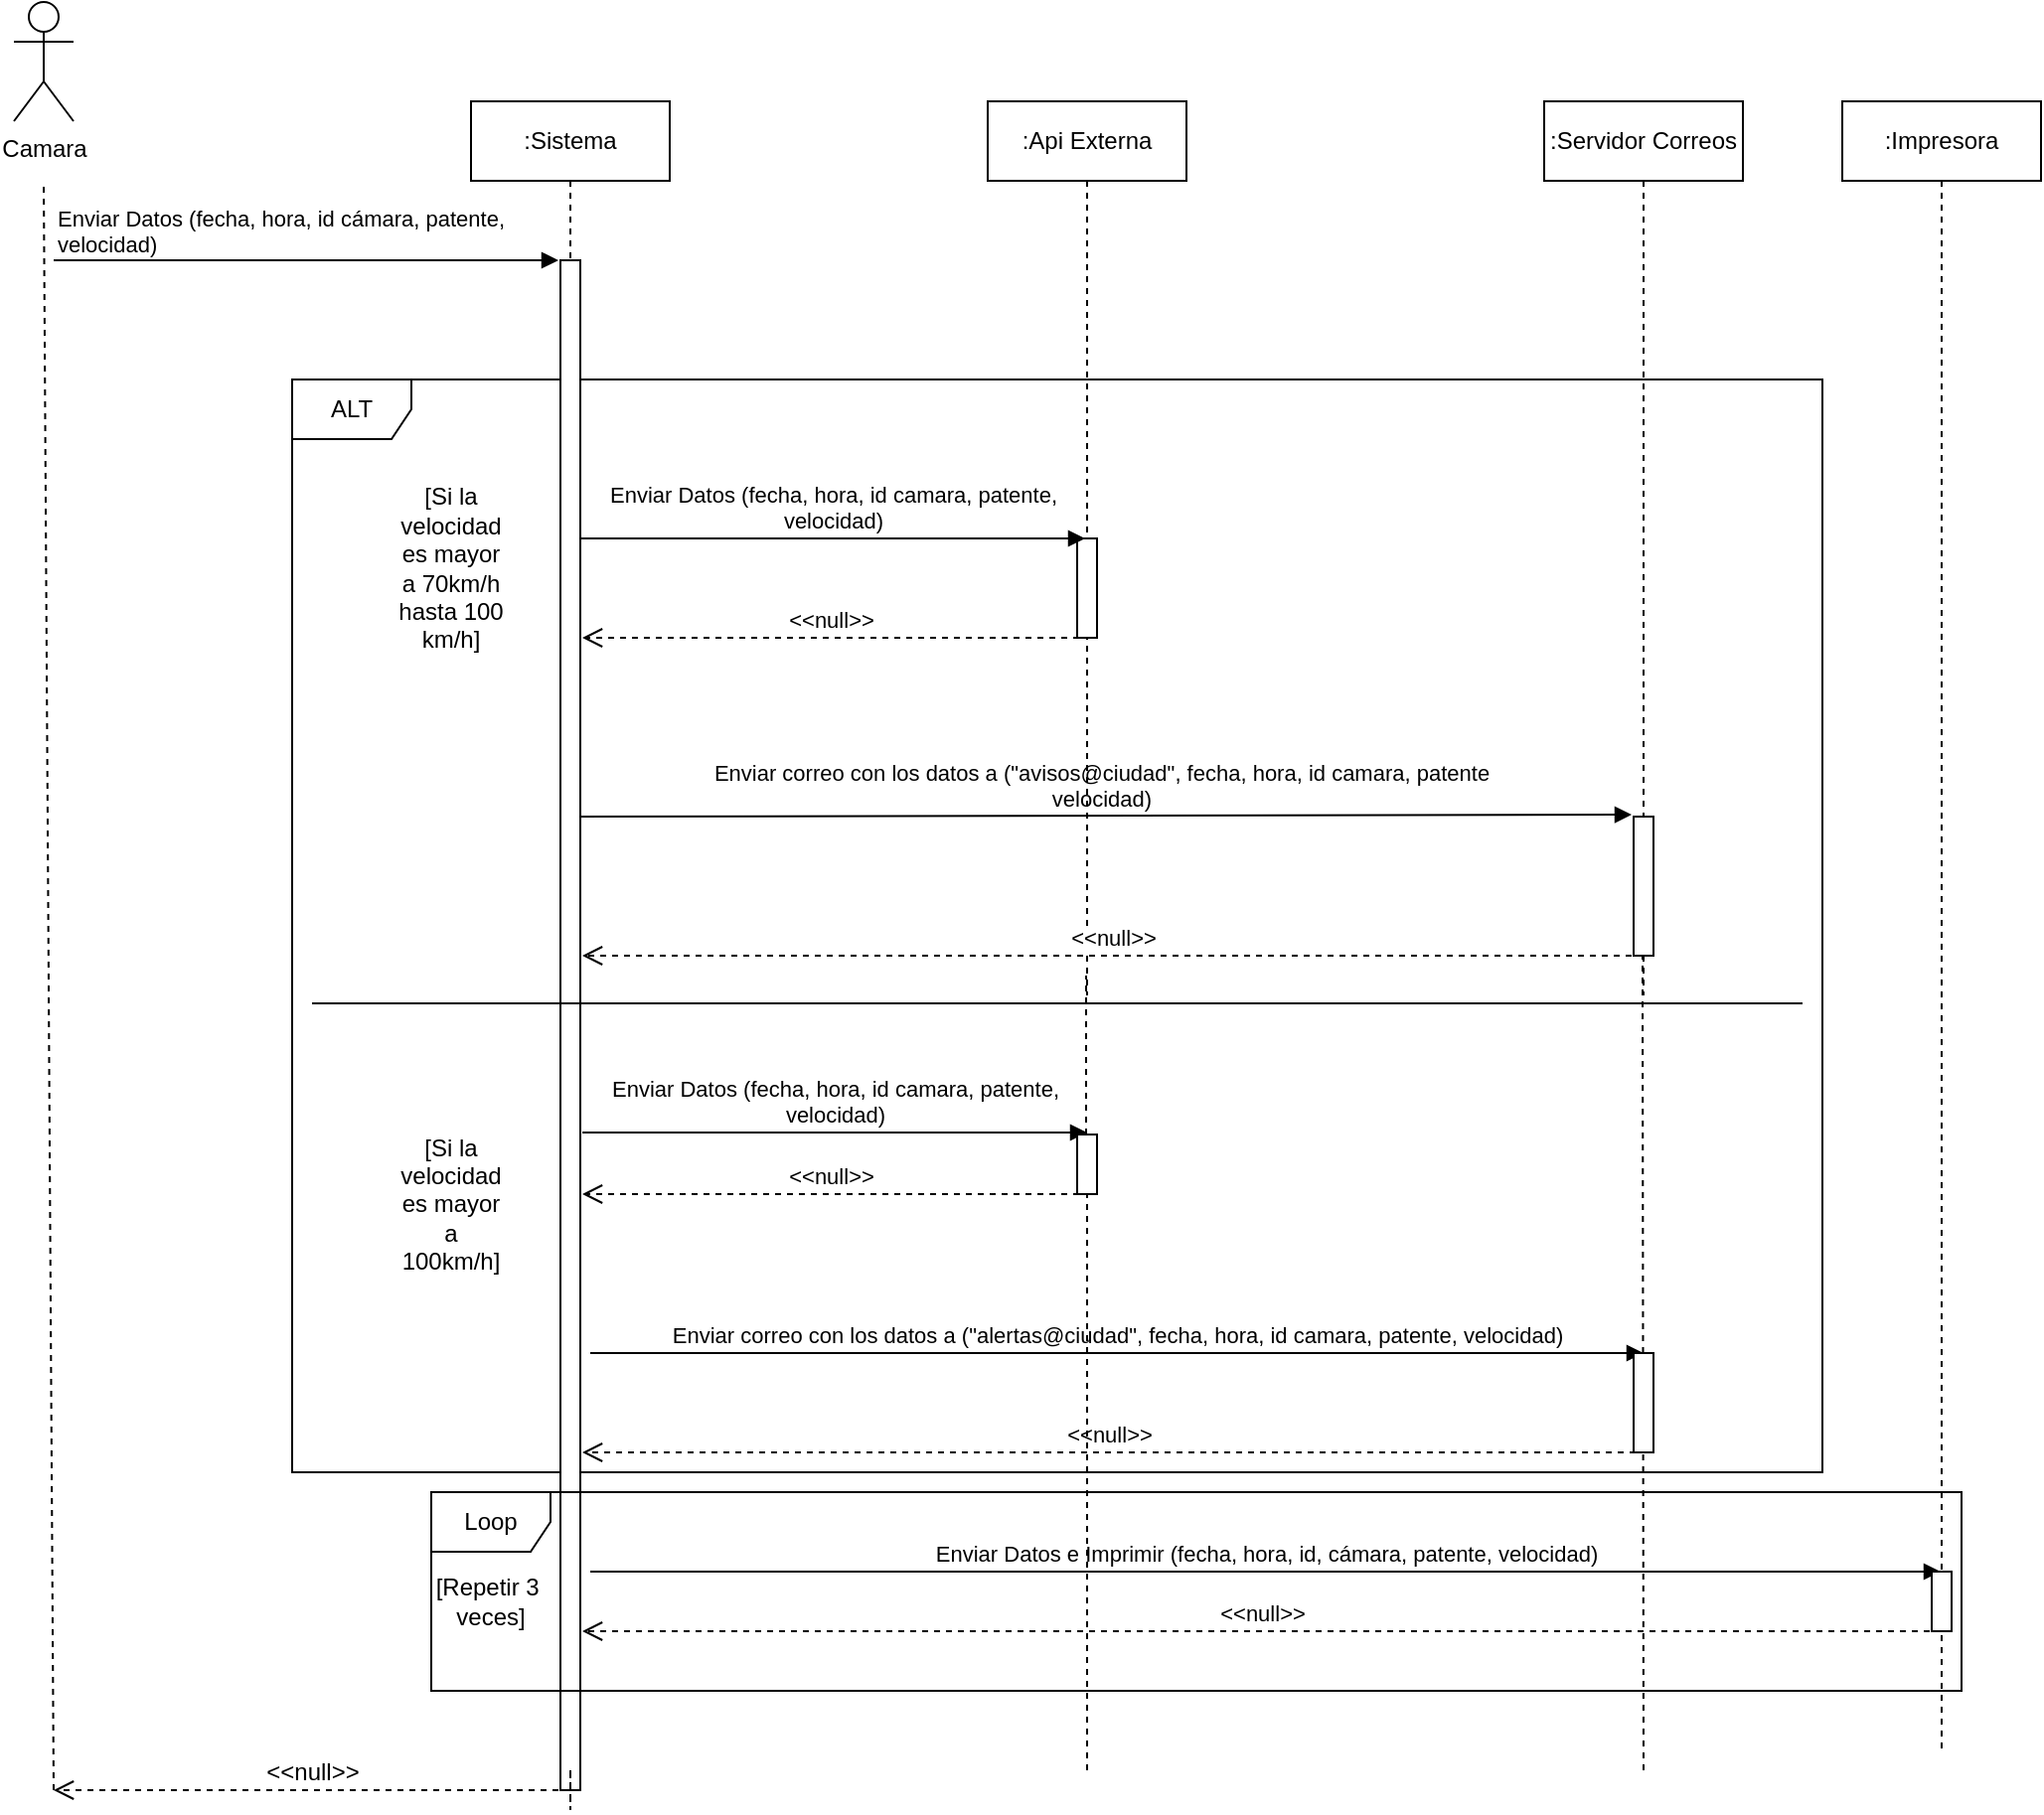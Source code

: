 <mxfile version="20.5.1" type="github">
  <diagram id="kgpKYQtTHZ0yAKxKKP6v" name="Page-1">
    <mxGraphModel dx="1157" dy="643" grid="1" gridSize="10" guides="1" tooltips="1" connect="1" arrows="1" fold="1" page="1" pageScale="1" pageWidth="850" pageHeight="1100" math="0" shadow="0">
      <root>
        <mxCell id="0" />
        <mxCell id="1" parent="0" />
        <mxCell id="IWXjz15hpdKIAv0XJfjp-61" value="ALT" style="shape=umlFrame;whiteSpace=wrap;html=1;strokeColor=default;fontFamily=Helvetica;fontSize=12;fontColor=default;fillColor=default;" parent="1" vertex="1">
          <mxGeometry x="190" y="260" width="770" height="550" as="geometry" />
        </mxCell>
        <mxCell id="IWXjz15hpdKIAv0XJfjp-43" value="Enviar correo con los datos a (&quot;alertas@ciudad&quot;, fecha, hora, id camara, patente, velocidad)" style="html=1;verticalAlign=bottom;endArrow=block;rounded=0;" parent="1" edge="1">
          <mxGeometry width="80" relative="1" as="geometry">
            <mxPoint x="340" y="750" as="sourcePoint" />
            <mxPoint x="870" y="750" as="targetPoint" />
          </mxGeometry>
        </mxCell>
        <mxCell id="IWXjz15hpdKIAv0XJfjp-1" value="Camara" style="shape=umlActor;verticalLabelPosition=bottom;verticalAlign=top;html=1;outlineConnect=0;" parent="1" vertex="1">
          <mxGeometry x="50" y="70" width="30" height="60" as="geometry" />
        </mxCell>
        <mxCell id="IWXjz15hpdKIAv0XJfjp-5" value="" style="endArrow=none;dashed=1;html=1;rounded=0;" parent="1" edge="1">
          <mxGeometry width="50" height="50" relative="1" as="geometry">
            <mxPoint x="70" y="970" as="sourcePoint" />
            <mxPoint x="65" y="160" as="targetPoint" />
          </mxGeometry>
        </mxCell>
        <mxCell id="IWXjz15hpdKIAv0XJfjp-8" value=":Sistema&lt;br&gt;" style="shape=umlLifeline;perimeter=lifelinePerimeter;whiteSpace=wrap;html=1;container=1;collapsible=0;recursiveResize=0;outlineConnect=0;" parent="1" vertex="1">
          <mxGeometry x="280" y="120" width="100" height="850" as="geometry" />
        </mxCell>
        <mxCell id="IWXjz15hpdKIAv0XJfjp-21" value="Enviar correo con los datos a (&quot;avisos@ciudad&quot;, fecha, hora, id camara, patente&lt;br&gt;velocidad)" style="html=1;verticalAlign=bottom;endArrow=block;rounded=0;entryX=-0.1;entryY=-0.014;entryDx=0;entryDy=0;entryPerimeter=0;" parent="IWXjz15hpdKIAv0XJfjp-8" target="IWXjz15hpdKIAv0XJfjp-55" edge="1">
          <mxGeometry width="80" relative="1" as="geometry">
            <mxPoint x="50" y="360" as="sourcePoint" />
            <mxPoint x="130" y="360" as="targetPoint" />
          </mxGeometry>
        </mxCell>
        <mxCell id="IWXjz15hpdKIAv0XJfjp-53" value="" style="html=1;points=[];perimeter=orthogonalPerimeter;" parent="IWXjz15hpdKIAv0XJfjp-8" vertex="1">
          <mxGeometry x="45" y="80" width="10" height="770" as="geometry" />
        </mxCell>
        <mxCell id="IWXjz15hpdKIAv0XJfjp-10" value="" style="endArrow=block;endFill=1;html=1;edgeStyle=orthogonalEdgeStyle;align=left;verticalAlign=top;rounded=0;" parent="1" edge="1">
          <mxGeometry x="-1" relative="1" as="geometry">
            <mxPoint x="70" y="200" as="sourcePoint" />
            <mxPoint x="324" y="200" as="targetPoint" />
          </mxGeometry>
        </mxCell>
        <mxCell id="IWXjz15hpdKIAv0XJfjp-11" value="Enviar Datos (fecha, hora, id cámara, patente,&lt;br&gt;velocidad)" style="edgeLabel;resizable=0;html=1;align=left;verticalAlign=bottom;" parent="IWXjz15hpdKIAv0XJfjp-10" connectable="0" vertex="1">
          <mxGeometry x="-1" relative="1" as="geometry" />
        </mxCell>
        <mxCell id="IWXjz15hpdKIAv0XJfjp-15" value=":Api Externa" style="shape=umlLifeline;perimeter=lifelinePerimeter;whiteSpace=wrap;html=1;container=1;collapsible=0;recursiveResize=0;outlineConnect=0;" parent="1" vertex="1">
          <mxGeometry x="540" y="120" width="100" height="450" as="geometry" />
        </mxCell>
        <mxCell id="IWXjz15hpdKIAv0XJfjp-19" value="&amp;lt;&amp;lt;null&amp;gt;&amp;gt;" style="html=1;verticalAlign=bottom;endArrow=open;dashed=1;endSize=8;rounded=0;" parent="IWXjz15hpdKIAv0XJfjp-15" edge="1">
          <mxGeometry relative="1" as="geometry">
            <mxPoint x="46" y="270" as="sourcePoint" />
            <mxPoint x="-204" y="270" as="targetPoint" />
          </mxGeometry>
        </mxCell>
        <mxCell id="IWXjz15hpdKIAv0XJfjp-54" value="" style="html=1;points=[];perimeter=orthogonalPerimeter;strokeColor=default;fontFamily=Helvetica;fontSize=12;fontColor=default;fillColor=default;" parent="IWXjz15hpdKIAv0XJfjp-15" vertex="1">
          <mxGeometry x="45" y="220" width="10" height="50" as="geometry" />
        </mxCell>
        <mxCell id="IWXjz15hpdKIAv0XJfjp-18" value="Enviar Datos (fecha, hora, id camara, patente, &lt;br&gt;velocidad)" style="html=1;verticalAlign=bottom;endArrow=block;rounded=0;entryX=0.5;entryY=0.1;entryDx=0;entryDy=0;entryPerimeter=0;" parent="1" edge="1">
          <mxGeometry width="80" relative="1" as="geometry">
            <mxPoint x="335" y="340" as="sourcePoint" />
            <mxPoint x="589" y="340" as="targetPoint" />
          </mxGeometry>
        </mxCell>
        <mxCell id="IWXjz15hpdKIAv0XJfjp-20" value=":Servidor Correos" style="shape=umlLifeline;perimeter=lifelinePerimeter;whiteSpace=wrap;html=1;container=1;collapsible=0;recursiveResize=0;outlineConnect=0;" parent="1" vertex="1">
          <mxGeometry x="820" y="120" width="100" height="450" as="geometry" />
        </mxCell>
        <mxCell id="IWXjz15hpdKIAv0XJfjp-22" value="&amp;lt;&amp;lt;null&amp;gt;&amp;gt;" style="html=1;verticalAlign=bottom;endArrow=open;dashed=1;endSize=8;rounded=0;" parent="IWXjz15hpdKIAv0XJfjp-20" edge="1">
          <mxGeometry relative="1" as="geometry">
            <mxPoint x="50" y="430" as="sourcePoint" />
            <mxPoint x="-484" y="430" as="targetPoint" />
          </mxGeometry>
        </mxCell>
        <mxCell id="IWXjz15hpdKIAv0XJfjp-55" value="" style="html=1;points=[];perimeter=orthogonalPerimeter;strokeColor=default;fontFamily=Helvetica;fontSize=12;fontColor=default;fillColor=default;" parent="IWXjz15hpdKIAv0XJfjp-20" vertex="1">
          <mxGeometry x="45" y="360" width="10" height="70" as="geometry" />
        </mxCell>
        <mxCell id="IWXjz15hpdKIAv0XJfjp-25" value="[Si la velocidad es mayor a 70km/h hasta 100 km/h]" style="text;html=1;strokeColor=none;fillColor=none;align=center;verticalAlign=middle;whiteSpace=wrap;rounded=0;" parent="1" vertex="1">
          <mxGeometry x="240" y="340" width="60" height="30" as="geometry" />
        </mxCell>
        <mxCell id="IWXjz15hpdKIAv0XJfjp-30" value=":Impresora" style="shape=umlLifeline;perimeter=lifelinePerimeter;whiteSpace=wrap;html=1;container=1;collapsible=0;recursiveResize=0;outlineConnect=0;" parent="1" vertex="1">
          <mxGeometry x="970" y="120" width="100" height="830" as="geometry" />
        </mxCell>
        <mxCell id="IWXjz15hpdKIAv0XJfjp-46" value="&amp;lt;&amp;lt;null&amp;gt;&amp;gt;" style="html=1;verticalAlign=bottom;endArrow=open;dashed=1;endSize=8;rounded=0;exitX=0.5;exitY=1;exitDx=0;exitDy=0;exitPerimeter=0;" parent="IWXjz15hpdKIAv0XJfjp-30" source="IWXjz15hpdKIAv0XJfjp-51" edge="1">
          <mxGeometry relative="1" as="geometry">
            <mxPoint x="36" y="770" as="sourcePoint" />
            <mxPoint x="-634" y="770" as="targetPoint" />
          </mxGeometry>
        </mxCell>
        <mxCell id="IWXjz15hpdKIAv0XJfjp-35" value="" style="endArrow=none;dashed=1;html=1;rounded=0;startArrow=none;" parent="1" source="IWXjz15hpdKIAv0XJfjp-56" edge="1">
          <mxGeometry width="50" height="50" relative="1" as="geometry">
            <mxPoint x="589.5" y="920" as="sourcePoint" />
            <mxPoint x="589.5" y="560" as="targetPoint" />
          </mxGeometry>
        </mxCell>
        <mxCell id="IWXjz15hpdKIAv0XJfjp-36" value="" style="endArrow=none;dashed=1;html=1;rounded=0;" parent="1" edge="1">
          <mxGeometry width="50" height="50" relative="1" as="geometry">
            <mxPoint x="870" y="960" as="sourcePoint" />
            <mxPoint x="869.5" y="550" as="targetPoint" />
          </mxGeometry>
        </mxCell>
        <mxCell id="IWXjz15hpdKIAv0XJfjp-40" value="Enviar Datos (fecha, hora, id camara, patente, &lt;br&gt;velocidad)" style="html=1;verticalAlign=bottom;endArrow=block;rounded=0;" parent="1" edge="1">
          <mxGeometry width="80" relative="1" as="geometry">
            <mxPoint x="336" y="639" as="sourcePoint" />
            <mxPoint x="590" y="639" as="targetPoint" />
          </mxGeometry>
        </mxCell>
        <mxCell id="IWXjz15hpdKIAv0XJfjp-41" value="&amp;lt;&amp;lt;null&amp;gt;&amp;gt;" style="html=1;verticalAlign=bottom;endArrow=open;dashed=1;endSize=8;rounded=0;" parent="1" edge="1">
          <mxGeometry relative="1" as="geometry">
            <mxPoint x="586" y="670" as="sourcePoint" />
            <mxPoint x="336" y="670" as="targetPoint" />
          </mxGeometry>
        </mxCell>
        <mxCell id="IWXjz15hpdKIAv0XJfjp-44" value="&amp;lt;&amp;lt;null&amp;gt;&amp;gt;" style="html=1;verticalAlign=bottom;endArrow=open;dashed=1;endSize=8;rounded=0;" parent="1" edge="1">
          <mxGeometry relative="1" as="geometry">
            <mxPoint x="866" y="800" as="sourcePoint" />
            <mxPoint x="336" y="800" as="targetPoint" />
          </mxGeometry>
        </mxCell>
        <mxCell id="IWXjz15hpdKIAv0XJfjp-45" value="Enviar Datos e Imprimir (fecha, hora, id, cámara, patente, velocidad)" style="html=1;verticalAlign=bottom;endArrow=block;rounded=0;" parent="1" target="IWXjz15hpdKIAv0XJfjp-30" edge="1">
          <mxGeometry width="80" relative="1" as="geometry">
            <mxPoint x="340" y="860" as="sourcePoint" />
            <mxPoint x="410" y="860" as="targetPoint" />
          </mxGeometry>
        </mxCell>
        <mxCell id="IWXjz15hpdKIAv0XJfjp-49" value="[Si la velocidad es mayor a 100km/h]" style="text;html=1;strokeColor=none;fillColor=none;align=center;verticalAlign=middle;whiteSpace=wrap;rounded=0;" parent="1" vertex="1">
          <mxGeometry x="240" y="660" width="60" height="30" as="geometry" />
        </mxCell>
        <mxCell id="IWXjz15hpdKIAv0XJfjp-50" value="" style="html=1;points=[];perimeter=orthogonalPerimeter;" parent="1" vertex="1">
          <mxGeometry x="865" y="750" width="10" height="50" as="geometry" />
        </mxCell>
        <mxCell id="IWXjz15hpdKIAv0XJfjp-51" value="" style="html=1;points=[];perimeter=orthogonalPerimeter;" parent="1" vertex="1">
          <mxGeometry x="1015" y="860" width="10" height="30" as="geometry" />
        </mxCell>
        <mxCell id="IWXjz15hpdKIAv0XJfjp-56" value="" style="html=1;points=[];perimeter=orthogonalPerimeter;strokeColor=default;fontFamily=Helvetica;fontSize=12;fontColor=default;fillColor=default;" parent="1" vertex="1">
          <mxGeometry x="585" y="640" width="10" height="30" as="geometry" />
        </mxCell>
        <mxCell id="IWXjz15hpdKIAv0XJfjp-57" value="" style="endArrow=none;dashed=1;html=1;rounded=0;" parent="1" target="IWXjz15hpdKIAv0XJfjp-56" edge="1">
          <mxGeometry width="50" height="50" relative="1" as="geometry">
            <mxPoint x="590" y="960" as="sourcePoint" />
            <mxPoint x="589.5" y="560" as="targetPoint" />
          </mxGeometry>
        </mxCell>
        <mxCell id="IWXjz15hpdKIAv0XJfjp-59" value="" style="endArrow=none;dashed=1;html=1;rounded=0;fontFamily=Helvetica;fontSize=12;fontColor=default;" parent="1" edge="1">
          <mxGeometry width="50" height="50" relative="1" as="geometry">
            <mxPoint x="330" y="960" as="sourcePoint" />
            <mxPoint x="330" y="960" as="targetPoint" />
            <Array as="points">
              <mxPoint x="330" y="980" />
            </Array>
          </mxGeometry>
        </mxCell>
        <mxCell id="IWXjz15hpdKIAv0XJfjp-60" value="&amp;lt;&amp;lt;null&amp;gt;&amp;gt;" style="html=1;verticalAlign=bottom;endArrow=open;dashed=1;endSize=8;rounded=0;fontFamily=Helvetica;fontSize=12;fontColor=default;" parent="1" edge="1">
          <mxGeometry relative="1" as="geometry">
            <mxPoint x="330" y="970" as="sourcePoint" />
            <mxPoint x="70" y="970" as="targetPoint" />
          </mxGeometry>
        </mxCell>
        <mxCell id="IWXjz15hpdKIAv0XJfjp-65" value="Loop" style="shape=umlFrame;whiteSpace=wrap;html=1;strokeColor=default;fontFamily=Helvetica;fontSize=12;fontColor=default;fillColor=default;" parent="1" vertex="1">
          <mxGeometry x="260" y="820" width="770" height="100" as="geometry" />
        </mxCell>
        <mxCell id="IWXjz15hpdKIAv0XJfjp-66" value="[Repetir 3&amp;nbsp;&lt;br&gt;veces]" style="text;html=1;strokeColor=none;fillColor=none;align=center;verticalAlign=middle;whiteSpace=wrap;rounded=0;fontFamily=Helvetica;fontSize=12;fontColor=default;" parent="1" vertex="1">
          <mxGeometry x="260" y="860" width="60" height="30" as="geometry" />
        </mxCell>
        <mxCell id="lXnHTC-4U7BQAKEIdWMb-6" value="" style="line;strokeWidth=1;fillColor=none;align=left;verticalAlign=middle;spacingTop=-1;spacingLeft=3;spacingRight=3;rotatable=0;labelPosition=right;points=[];portConstraint=eastwest;strokeColor=inherit;" vertex="1" parent="1">
          <mxGeometry x="200" y="570" width="750" height="8" as="geometry" />
        </mxCell>
      </root>
    </mxGraphModel>
  </diagram>
</mxfile>
